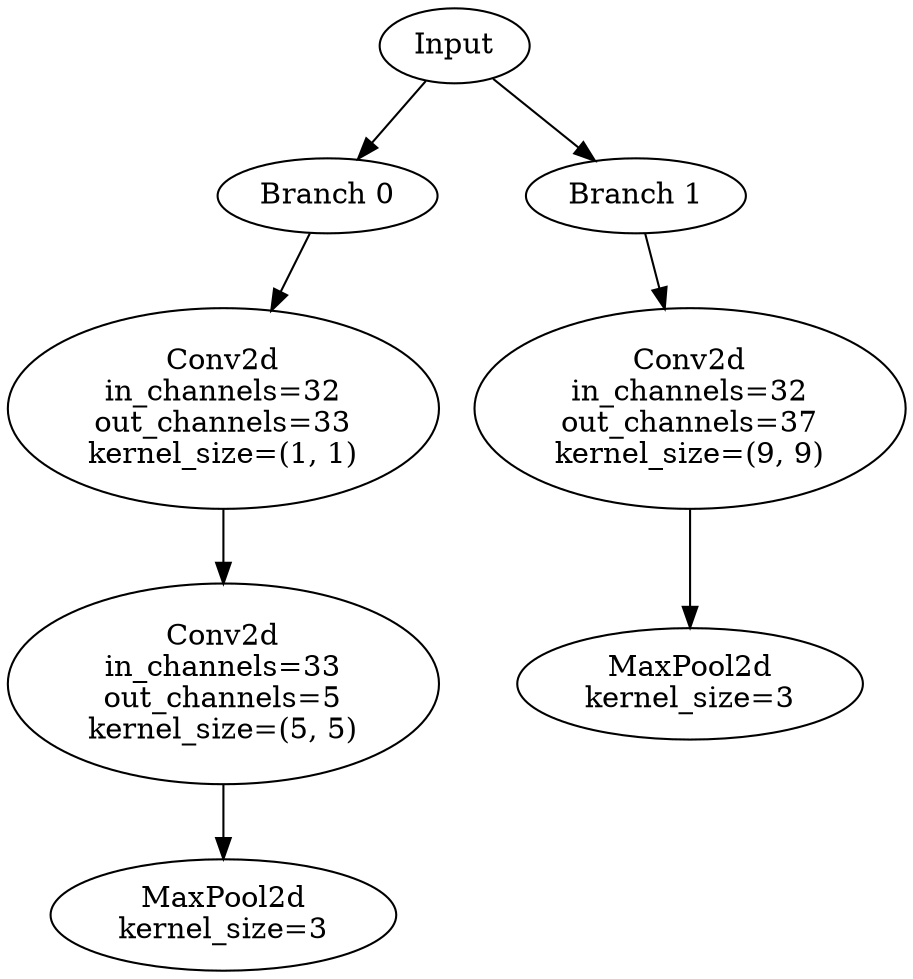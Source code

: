// Inception Module - Coral 22
digraph {
	Input [label=Input]
	Branch_0 [label="Branch 0"]
	Input -> Branch_0
	Branch_0_Layer_0 [label="Conv2d
in_channels=32
out_channels=33
kernel_size=(1, 1)"]
	Branch_0 -> Branch_0_Layer_0
	Branch_0_Layer_1 [label="Conv2d
in_channels=33
out_channels=5
kernel_size=(5, 5)"]
	Branch_0_Layer_0 -> Branch_0_Layer_1
	Branch_0_Layer_2 [label="MaxPool2d
kernel_size=3"]
	Branch_0_Layer_1 -> Branch_0_Layer_2
	Branch_1 [label="Branch 1"]
	Input -> Branch_1
	Branch_1_Layer_0 [label="Conv2d
in_channels=32
out_channels=37
kernel_size=(9, 9)"]
	Branch_1 -> Branch_1_Layer_0
	Branch_1_Layer_1 [label="MaxPool2d
kernel_size=3"]
	Branch_1_Layer_0 -> Branch_1_Layer_1
}
